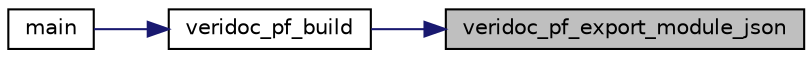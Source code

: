 digraph "veridoc_pf_export_module_json"
{
 // INTERACTIVE_SVG=YES
 // LATEX_PDF_SIZE
  edge [fontname="Helvetica",fontsize="10",labelfontname="Helvetica",labelfontsize="10"];
  node [fontname="Helvetica",fontsize="10",shape=record];
  rankdir="RL";
  Node1 [label="veridoc_pf_export_module_json",height=0.2,width=0.4,color="black", fillcolor="grey75", style="filled", fontcolor="black",tooltip="Function responsible for exporting information on a module as JSON."];
  Node1 -> Node2 [dir="back",color="midnightblue",fontsize="10",style="solid",fontname="Helvetica"];
  Node2 [label="veridoc_pf_build",height=0.2,width=0.4,color="black", fillcolor="white", style="filled",URL="$veridoc-page-factory_8h.html#a412602858a9fed1745e85d5438530c09",tooltip="Top level function for exporting the whole parsed data set to html."];
  Node2 -> Node3 [dir="back",color="midnightblue",fontsize="10",style="solid",fontname="Helvetica"];
  Node3 [label="main",height=0.2,width=0.4,color="black", fillcolor="white", style="filled",URL="$main_8c.html#a3c04138a5bfe5d72780bb7e82a18e627",tooltip=" "];
}
